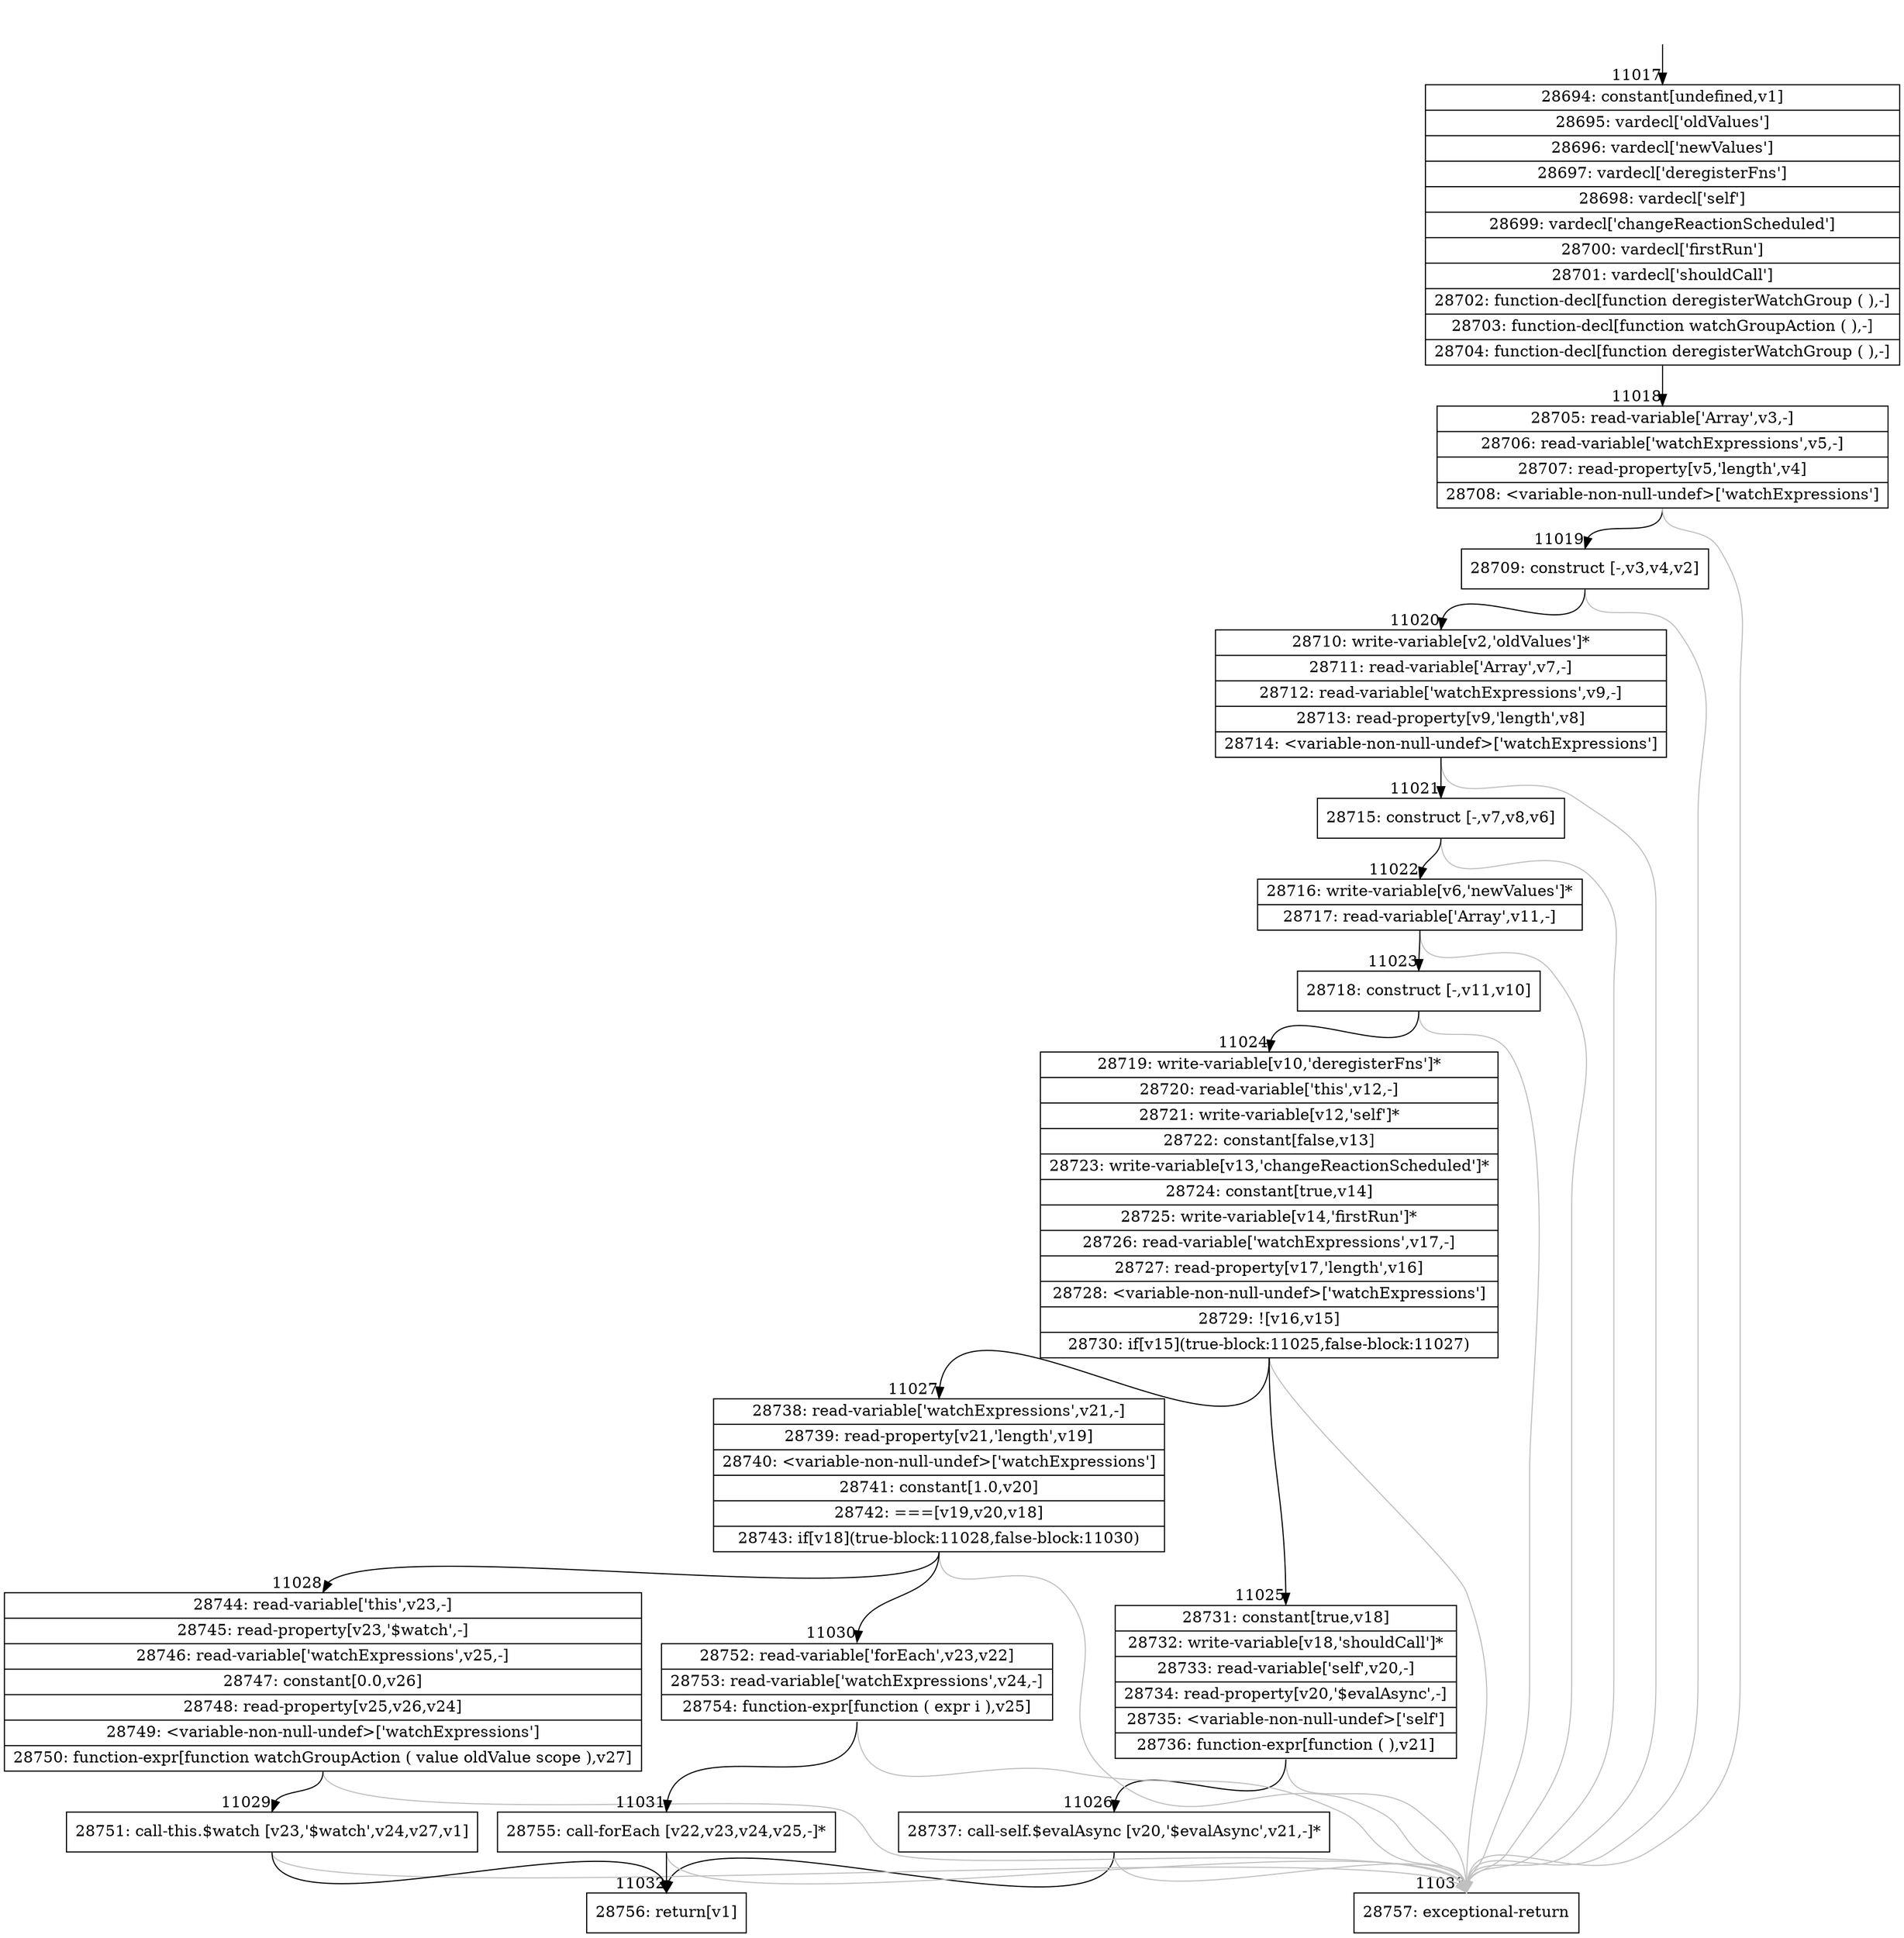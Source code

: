 digraph {
rankdir="TD"
BB_entry852[shape=none,label=""];
BB_entry852 -> BB11017 [tailport=s, headport=n, headlabel="    11017"]
BB11017 [shape=record label="{28694: constant[undefined,v1]|28695: vardecl['oldValues']|28696: vardecl['newValues']|28697: vardecl['deregisterFns']|28698: vardecl['self']|28699: vardecl['changeReactionScheduled']|28700: vardecl['firstRun']|28701: vardecl['shouldCall']|28702: function-decl[function deregisterWatchGroup ( ),-]|28703: function-decl[function watchGroupAction ( ),-]|28704: function-decl[function deregisterWatchGroup ( ),-]}" ] 
BB11017 -> BB11018 [tailport=s, headport=n, headlabel="      11018"]
BB11018 [shape=record label="{28705: read-variable['Array',v3,-]|28706: read-variable['watchExpressions',v5,-]|28707: read-property[v5,'length',v4]|28708: \<variable-non-null-undef\>['watchExpressions']}" ] 
BB11018 -> BB11019 [tailport=s, headport=n, headlabel="      11019"]
BB11018 -> BB11033 [tailport=s, headport=n, color=gray, headlabel="      11033"]
BB11019 [shape=record label="{28709: construct [-,v3,v4,v2]}" ] 
BB11019 -> BB11020 [tailport=s, headport=n, headlabel="      11020"]
BB11019 -> BB11033 [tailport=s, headport=n, color=gray]
BB11020 [shape=record label="{28710: write-variable[v2,'oldValues']*|28711: read-variable['Array',v7,-]|28712: read-variable['watchExpressions',v9,-]|28713: read-property[v9,'length',v8]|28714: \<variable-non-null-undef\>['watchExpressions']}" ] 
BB11020 -> BB11021 [tailport=s, headport=n, headlabel="      11021"]
BB11020 -> BB11033 [tailport=s, headport=n, color=gray]
BB11021 [shape=record label="{28715: construct [-,v7,v8,v6]}" ] 
BB11021 -> BB11022 [tailport=s, headport=n, headlabel="      11022"]
BB11021 -> BB11033 [tailport=s, headport=n, color=gray]
BB11022 [shape=record label="{28716: write-variable[v6,'newValues']*|28717: read-variable['Array',v11,-]}" ] 
BB11022 -> BB11023 [tailport=s, headport=n, headlabel="      11023"]
BB11022 -> BB11033 [tailport=s, headport=n, color=gray]
BB11023 [shape=record label="{28718: construct [-,v11,v10]}" ] 
BB11023 -> BB11024 [tailport=s, headport=n, headlabel="      11024"]
BB11023 -> BB11033 [tailport=s, headport=n, color=gray]
BB11024 [shape=record label="{28719: write-variable[v10,'deregisterFns']*|28720: read-variable['this',v12,-]|28721: write-variable[v12,'self']*|28722: constant[false,v13]|28723: write-variable[v13,'changeReactionScheduled']*|28724: constant[true,v14]|28725: write-variable[v14,'firstRun']*|28726: read-variable['watchExpressions',v17,-]|28727: read-property[v17,'length',v16]|28728: \<variable-non-null-undef\>['watchExpressions']|28729: ![v16,v15]|28730: if[v15](true-block:11025,false-block:11027)}" ] 
BB11024 -> BB11025 [tailport=s, headport=n, headlabel="      11025"]
BB11024 -> BB11027 [tailport=s, headport=n, headlabel="      11027"]
BB11024 -> BB11033 [tailport=s, headport=n, color=gray]
BB11025 [shape=record label="{28731: constant[true,v18]|28732: write-variable[v18,'shouldCall']*|28733: read-variable['self',v20,-]|28734: read-property[v20,'$evalAsync',-]|28735: \<variable-non-null-undef\>['self']|28736: function-expr[function ( ),v21]}" ] 
BB11025 -> BB11026 [tailport=s, headport=n, headlabel="      11026"]
BB11025 -> BB11033 [tailport=s, headport=n, color=gray]
BB11026 [shape=record label="{28737: call-self.$evalAsync [v20,'$evalAsync',v21,-]*}" ] 
BB11026 -> BB11032 [tailport=s, headport=n, headlabel="      11032"]
BB11026 -> BB11033 [tailport=s, headport=n, color=gray]
BB11027 [shape=record label="{28738: read-variable['watchExpressions',v21,-]|28739: read-property[v21,'length',v19]|28740: \<variable-non-null-undef\>['watchExpressions']|28741: constant[1.0,v20]|28742: ===[v19,v20,v18]|28743: if[v18](true-block:11028,false-block:11030)}" ] 
BB11027 -> BB11028 [tailport=s, headport=n, headlabel="      11028"]
BB11027 -> BB11030 [tailport=s, headport=n, headlabel="      11030"]
BB11027 -> BB11033 [tailport=s, headport=n, color=gray]
BB11028 [shape=record label="{28744: read-variable['this',v23,-]|28745: read-property[v23,'$watch',-]|28746: read-variable['watchExpressions',v25,-]|28747: constant[0.0,v26]|28748: read-property[v25,v26,v24]|28749: \<variable-non-null-undef\>['watchExpressions']|28750: function-expr[function watchGroupAction ( value oldValue scope ),v27]}" ] 
BB11028 -> BB11029 [tailport=s, headport=n, headlabel="      11029"]
BB11028 -> BB11033 [tailport=s, headport=n, color=gray]
BB11029 [shape=record label="{28751: call-this.$watch [v23,'$watch',v24,v27,v1]}" ] 
BB11029 -> BB11032 [tailport=s, headport=n]
BB11029 -> BB11033 [tailport=s, headport=n, color=gray]
BB11030 [shape=record label="{28752: read-variable['forEach',v23,v22]|28753: read-variable['watchExpressions',v24,-]|28754: function-expr[function ( expr i ),v25]}" ] 
BB11030 -> BB11031 [tailport=s, headport=n, headlabel="      11031"]
BB11030 -> BB11033 [tailport=s, headport=n, color=gray]
BB11031 [shape=record label="{28755: call-forEach [v22,v23,v24,v25,-]*}" ] 
BB11031 -> BB11032 [tailport=s, headport=n]
BB11031 -> BB11033 [tailport=s, headport=n, color=gray]
BB11032 [shape=record label="{28756: return[v1]}" ] 
BB11033 [shape=record label="{28757: exceptional-return}" ] 
//#$~ 15386
}
